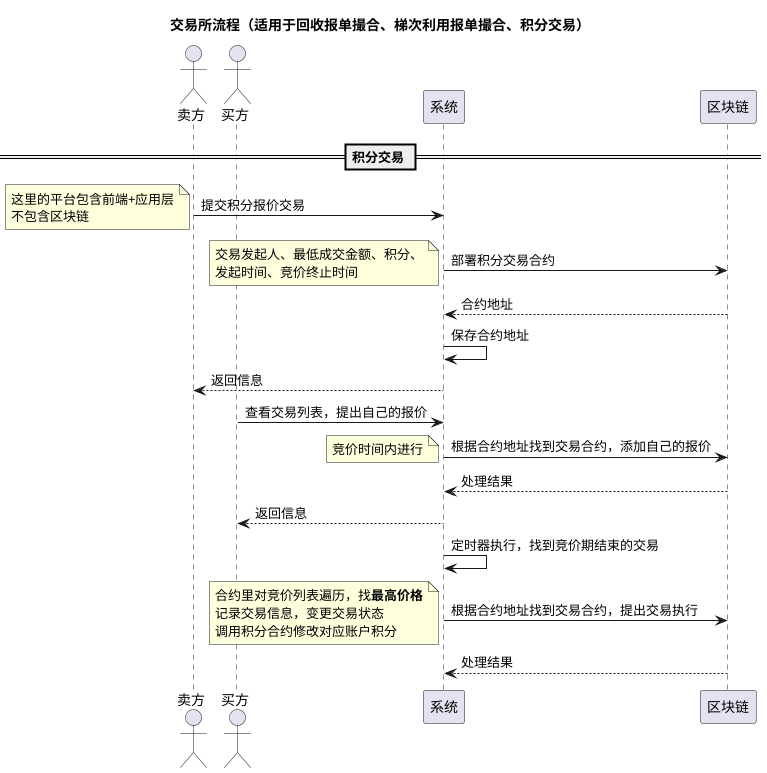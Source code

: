 @startuml
'https://plantuml.com/sequence-diagram
title 交易所流程（适用于回收报单撮合、梯次利用报单撮合、积分交易）
actor 卖方
actor 买方

== 积分交易 ==
卖方 -> 系统 : 提交积分报价交易
note left
这里的平台包含前端+应用层
不包含区块链
end note
系统 -> 区块链 : 部署积分交易合约
note left
交易发起人、最低成交金额、积分、
发起时间、竞价终止时间
end note
系统 <-- 区块链 : 合约地址
系统 -> 系统 : 保存合约地址
卖方 <-- 系统 : 返回信息

买方 -> 系统 : 查看交易列表，提出自己的报价
系统 -> 区块链 : 根据合约地址找到交易合约，添加自己的报价
note left
    竞价时间内进行
end note
系统 <-- 区块链 : 处理结果
买方 <-- 系统 : 返回信息

系统 -> 系统 : 定时器执行，找到竞价期结束的交易
系统 -> 区块链 : 根据合约地址找到交易合约，提出交易执行
note left
    合约里对竞价列表遍历，找<b>最高价格</b>
    记录交易信息，变更交易状态
    调用积分合约修改对应账户积分
end note
系统 <-- 区块链 : 处理结果



@enduml